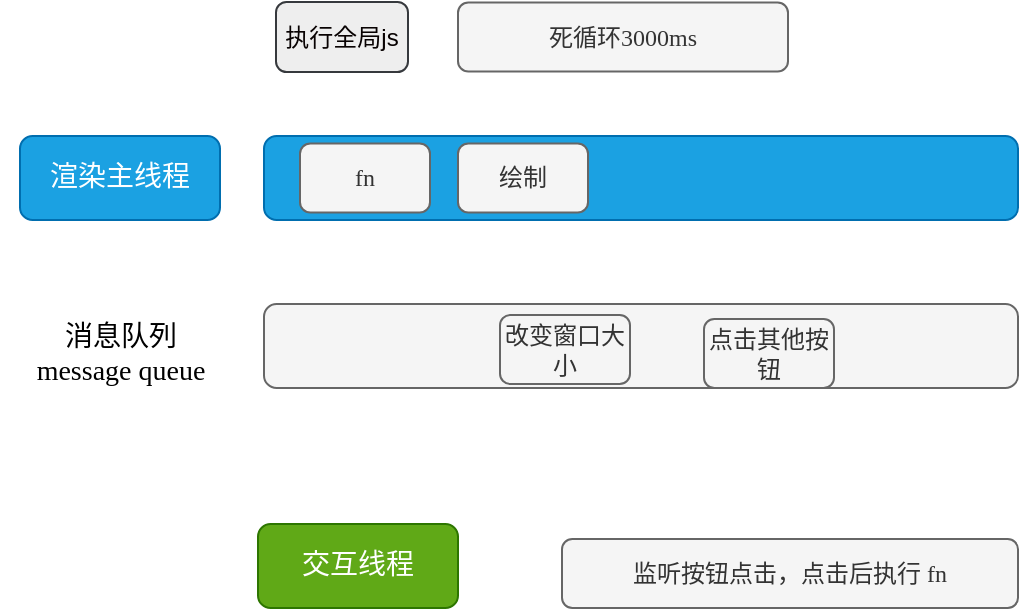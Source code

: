 <mxfile>
    <diagram id="j6MMx3zVA6UG3kYNeDhy" name="单队列演示">
        <mxGraphModel dx="776" dy="576" grid="0" gridSize="10" guides="1" tooltips="1" connect="1" arrows="1" fold="1" page="1" pageScale="1" pageWidth="827" pageHeight="1169" math="0" shadow="0">
            <root>
                <mxCell id="0"/>
                <mxCell id="1" parent="0"/>
                <mxCell id="2" value="渲染主线程" style="rounded=1;whiteSpace=wrap;html=1;fontFamily=Roboto Mono;fontSize=14;fillColor=#1ba1e2;strokeColor=#006EAF;fontColor=#ffffff;" parent="1" vertex="1">
                    <mxGeometry x="89" y="119" width="100" height="42" as="geometry"/>
                </mxCell>
                <mxCell id="3" value="" style="rounded=1;whiteSpace=wrap;html=1;fontFamily=Roboto Mono;fontSize=14;fillColor=#1ba1e2;strokeColor=#006EAF;fontColor=#ffffff;" parent="1" vertex="1">
                    <mxGeometry x="211" y="119" width="377" height="42" as="geometry"/>
                </mxCell>
                <mxCell id="4" value="" style="rounded=1;whiteSpace=wrap;html=1;fontFamily=Roboto Mono;fontSize=14;fillColor=#f5f5f5;strokeColor=#666666;fontColor=#333333;" parent="1" vertex="1">
                    <mxGeometry x="211" y="203" width="377" height="42" as="geometry"/>
                </mxCell>
                <mxCell id="5" value="消息队列&lt;br&gt;message queue" style="text;html=1;align=center;verticalAlign=top;resizable=0;points=[];autosize=1;strokeColor=none;fillColor=none;fontSize=14;fontFamily=Roboto Mono;" parent="1" vertex="1">
                    <mxGeometry x="79.5" y="205" width="119" height="38" as="geometry"/>
                </mxCell>
                <mxCell id="11" value="交互线程" style="rounded=1;whiteSpace=wrap;html=1;fontFamily=Roboto Mono;fontSize=14;fillColor=#60a917;strokeColor=#2D7600;fontColor=#ffffff;" parent="1" vertex="1">
                    <mxGeometry x="208" y="313" width="100" height="42" as="geometry"/>
                </mxCell>
                <mxCell id="27" value="监听按钮点击，点击后执行 fn" style="rounded=1;whiteSpace=wrap;html=1;fontFamily=Roboto Mono;fontSize=12;fillColor=#f5f5f5;strokeColor=#666666;fontColor=#333333;" parent="1" vertex="1">
                    <mxGeometry x="360" y="320.5" width="228" height="34.5" as="geometry"/>
                </mxCell>
                <mxCell id="30" value="绘制" style="rounded=1;whiteSpace=wrap;html=1;fontFamily=Roboto Mono;fontSize=12;fillColor=#f5f5f5;strokeColor=#666666;fontColor=#333333;" parent="1" vertex="1">
                    <mxGeometry x="308" y="122.75" width="65" height="34.5" as="geometry"/>
                </mxCell>
                <mxCell id="31" value="fn" style="rounded=1;whiteSpace=wrap;html=1;fontFamily=Roboto Mono;fontSize=12;fillColor=#f5f5f5;strokeColor=#666666;fontColor=#333333;" vertex="1" parent="1">
                    <mxGeometry x="229" y="122.75" width="65" height="34.5" as="geometry"/>
                </mxCell>
                <mxCell id="33" value="死循环3000ms" style="rounded=1;whiteSpace=wrap;html=1;fontFamily=Roboto Mono;fontSize=12;fillColor=#f5f5f5;strokeColor=#666666;fontColor=#333333;" vertex="1" parent="1">
                    <mxGeometry x="308" y="52.25" width="165" height="34.5" as="geometry"/>
                </mxCell>
                <mxCell id="36" value="&lt;font color=&quot;#080202&quot;&gt;执行全局js&lt;/font&gt;" style="rounded=1;whiteSpace=wrap;html=1;fillColor=#eeeeee;strokeColor=#36393d;" vertex="1" parent="1">
                    <mxGeometry x="217" y="52" width="66" height="35" as="geometry"/>
                </mxCell>
                <mxCell id="46" value="改变窗口大小" style="rounded=1;whiteSpace=wrap;html=1;fontFamily=Roboto Mono;fontSize=12;fillColor=#f5f5f5;strokeColor=#666666;fontColor=#333333;" vertex="1" parent="1">
                    <mxGeometry x="329" y="208.5" width="65" height="34.5" as="geometry"/>
                </mxCell>
                <mxCell id="47" value="点击其他按钮" style="rounded=1;whiteSpace=wrap;html=1;fontFamily=Roboto Mono;fontSize=12;fillColor=#f5f5f5;strokeColor=#666666;fontColor=#333333;" vertex="1" parent="1">
                    <mxGeometry x="431" y="210.5" width="65" height="34.5" as="geometry"/>
                </mxCell>
            </root>
        </mxGraphModel>
    </diagram>
    <diagram name="多队列演示" id="qosdZPUmqT6TrNY6YO2C">
        <mxGraphModel dx="764" dy="412" grid="0" gridSize="10" guides="1" tooltips="1" connect="1" arrows="1" fold="1" page="1" pageScale="1" pageWidth="827" pageHeight="1169" math="0" shadow="0">
            <root>
                <mxCell id="IcJjtIm7yJr0aKIhH1Xx-0"/>
                <mxCell id="IcJjtIm7yJr0aKIhH1Xx-1" parent="IcJjtIm7yJr0aKIhH1Xx-0"/>
                <mxCell id="IcJjtIm7yJr0aKIhH1Xx-2" value="渲染主线程" style="rounded=1;whiteSpace=wrap;html=1;fontFamily=Roboto Mono;fontSize=14;fillColor=#dae8fc;strokeColor=#6c8ebf;" parent="IcJjtIm7yJr0aKIhH1Xx-1" vertex="1">
                    <mxGeometry x="89" y="119" width="100" height="42" as="geometry"/>
                </mxCell>
                <mxCell id="IcJjtIm7yJr0aKIhH1Xx-3" value="" style="rounded=1;whiteSpace=wrap;html=1;fontFamily=Roboto Mono;fontSize=14;fillColor=#dae8fc;strokeColor=#6c8ebf;" parent="IcJjtIm7yJr0aKIhH1Xx-1" vertex="1">
                    <mxGeometry x="211" y="119" width="377" height="42" as="geometry"/>
                </mxCell>
                <mxCell id="IcJjtIm7yJr0aKIhH1Xx-4" value="" style="rounded=1;whiteSpace=wrap;html=1;fontFamily=Roboto Mono;fontSize=14;fillColor=#f5f5f5;strokeColor=#666666;fontColor=#333333;" parent="IcJjtIm7yJr0aKIhH1Xx-1" vertex="1">
                    <mxGeometry x="211" y="234" width="377" height="42" as="geometry"/>
                </mxCell>
                <mxCell id="IcJjtIm7yJr0aKIhH1Xx-5" value="延时队列" style="text;html=1;align=center;verticalAlign=top;resizable=0;points=[];autosize=1;strokeColor=none;fillColor=none;fontSize=14;fontFamily=Roboto Mono;" parent="IcJjtIm7yJr0aKIhH1Xx-1" vertex="1">
                    <mxGeometry x="109" y="244.5" width="66" height="21" as="geometry"/>
                </mxCell>
                <mxCell id="IcJjtIm7yJr0aKIhH1Xx-6" value="其他线程" style="rounded=1;whiteSpace=wrap;html=1;fontFamily=Roboto Mono;fontSize=14;fillColor=#ffe6cc;strokeColor=#d79b00;" parent="IcJjtIm7yJr0aKIhH1Xx-1" vertex="1">
                    <mxGeometry x="211" y="361" width="100" height="42" as="geometry"/>
                </mxCell>
                <mxCell id="IcJjtIm7yJr0aKIhH1Xx-8" value="交互队列" style="text;html=1;align=center;verticalAlign=top;resizable=0;points=[];autosize=1;strokeColor=none;fillColor=none;fontSize=14;fontFamily=Roboto Mono;" parent="IcJjtIm7yJr0aKIhH1Xx-1" vertex="1">
                    <mxGeometry x="109" y="300" width="66" height="21" as="geometry"/>
                </mxCell>
                <mxCell id="IcJjtIm7yJr0aKIhH1Xx-9" value="" style="rounded=1;whiteSpace=wrap;html=1;fontFamily=Roboto Mono;fontSize=14;fillColor=#f5f5f5;strokeColor=#666666;fontColor=#333333;" parent="IcJjtIm7yJr0aKIhH1Xx-1" vertex="1">
                    <mxGeometry x="211" y="291" width="377" height="42" as="geometry"/>
                </mxCell>
                <mxCell id="IcJjtIm7yJr0aKIhH1Xx-10" value="" style="rounded=1;whiteSpace=wrap;html=1;fontFamily=Roboto Mono;fontSize=14;fillColor=#f8cecc;strokeColor=#b85450;" parent="IcJjtIm7yJr0aKIhH1Xx-1" vertex="1">
                    <mxGeometry x="211" y="176" width="377" height="42" as="geometry"/>
                </mxCell>
                <mxCell id="IcJjtIm7yJr0aKIhH1Xx-11" value="微队列" style="text;html=1;align=center;verticalAlign=top;resizable=0;points=[];autosize=1;strokeColor=none;fillColor=none;fontSize=14;fontFamily=Roboto Mono;" parent="IcJjtIm7yJr0aKIhH1Xx-1" vertex="1">
                    <mxGeometry x="116" y="186.5" width="52" height="21" as="geometry"/>
                </mxCell>
                <mxCell id="39OcCqufpP5kzP_BHJvC-10" value="fn3" style="rounded=1;whiteSpace=wrap;html=1;fontFamily=Roboto Mono;fontSize=12;fillColor=#f5f5f5;strokeColor=#666666;fontColor=#333333;" parent="IcJjtIm7yJr0aKIhH1Xx-1" vertex="1">
                    <mxGeometry x="219" y="240.5" width="97" height="29" as="geometry"/>
                </mxCell>
            </root>
        </mxGraphModel>
    </diagram>
</mxfile>